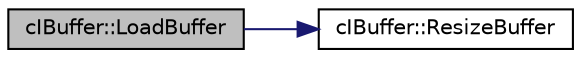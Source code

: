 digraph "cIBuffer::LoadBuffer"
{
 // LATEX_PDF_SIZE
  edge [fontname="Helvetica",fontsize="10",labelfontname="Helvetica",labelfontsize="10"];
  node [fontname="Helvetica",fontsize="10",shape=record];
  rankdir="LR";
  Node1 [label="cIBuffer::LoadBuffer",height=0.2,width=0.4,color="black", fillcolor="grey75", style="filled", fontcolor="black",tooltip=" "];
  Node1 -> Node2 [color="midnightblue",fontsize="10",style="solid",fontname="Helvetica"];
  Node2 [label="cIBuffer::ResizeBuffer",height=0.2,width=0.4,color="black", fillcolor="white", style="filled",URL="$classc_i_buffer.html#a3e8e788444747cc2af6e64b2f6fb9a09",tooltip=" "];
}
